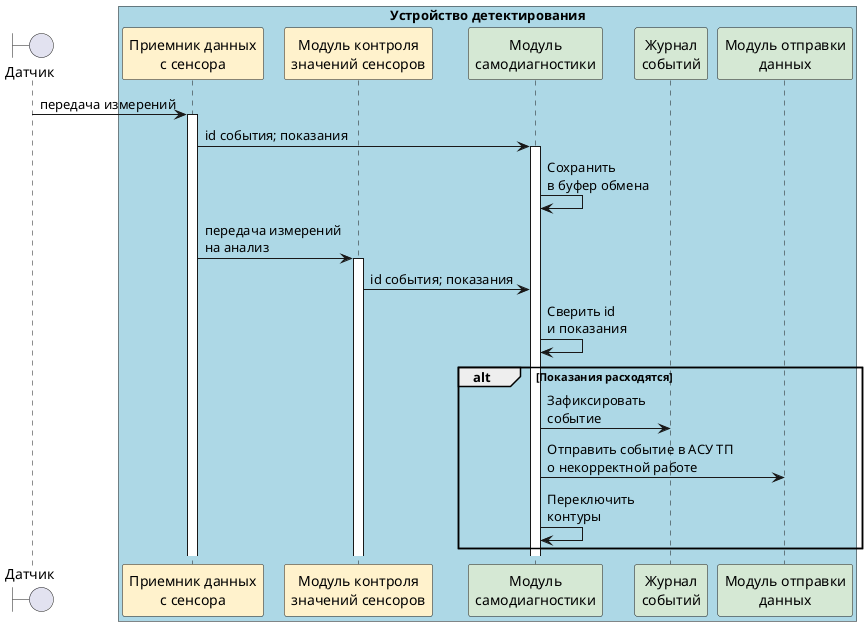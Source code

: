 @startuml Обновление настроек

boundary Датчик as detector
box "Устройство детектирования" #LightBlue
participant "Приемник данных\nс сенсора" as data_receiver #FFF2CC
participant "Модуль контроля\nзначений сенсоров" as control_system #FFF2CC
participant "Модуль\nсамодиагностики" as selfdiag #D5E8D4
participant "Журнал\nсобытий" as journal #D5E8D4
participant "Модуль отправки\nданных" as data_sender #D5E8D4
end box

detector -> data_receiver: передача измерений
activate data_receiver
data_receiver -> selfdiag: id события; показания
activate selfdiag
selfdiag -> selfdiag: Сохранить\nв буфер обмена
data_receiver -> control_system: передача измерений\nна анализ
activate control_system
control_system -> selfdiag: id события; показания
selfdiag -> selfdiag: Сверить id\nи показания
alt Показания расходятся
selfdiag -> journal: Зафиксировать\nсобытие
selfdiag -> data_sender: Отправить событие в АСУ ТП\nо некорректной работе
selfdiag -> selfdiag: Переключить\nконтуры
end



@enduml
